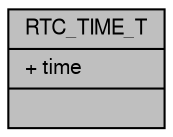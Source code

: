 digraph "RTC_TIME_T"
{
  edge [fontname="FreeSans",fontsize="10",labelfontname="FreeSans",labelfontsize="10"];
  node [fontname="FreeSans",fontsize="10",shape=record];
  Node1 [label="{RTC_TIME_T\n|+ time\l|}",height=0.2,width=0.4,color="black", fillcolor="grey75", style="filled", fontcolor="black"];
}
